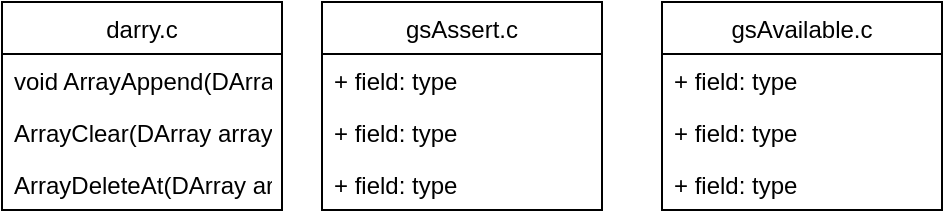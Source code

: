 <mxfile version="10.2.1" type="device"><diagram id="u8eZ7AuyA00ZjKodqYQn" name="common"><mxGraphModel dx="532" dy="461" grid="1" gridSize="10" guides="0" tooltips="1" connect="1" arrows="1" fold="1" page="1" pageScale="1" pageWidth="827" pageHeight="1169" math="0" shadow="0"><root><mxCell id="0"/><mxCell id="1" parent="0"/><mxCell id="M8sIAEzuTc1qRZKDdkrI-13" value="gsAssert.c" style="swimlane;fontStyle=0;childLayout=stackLayout;horizontal=1;startSize=26;fillColor=none;horizontalStack=0;resizeParent=1;resizeParentMax=0;resizeLast=0;collapsible=1;marginBottom=0;fontColor=#000000;" vertex="1" parent="1"><mxGeometry x="240" y="120" width="140" height="104" as="geometry"/></mxCell><mxCell id="M8sIAEzuTc1qRZKDdkrI-14" value="+ field: type" style="text;strokeColor=none;fillColor=none;align=left;verticalAlign=top;spacingLeft=4;spacingRight=4;overflow=hidden;rotatable=0;points=[[0,0.5],[1,0.5]];portConstraint=eastwest;" vertex="1" parent="M8sIAEzuTc1qRZKDdkrI-13"><mxGeometry y="26" width="140" height="26" as="geometry"/></mxCell><mxCell id="M8sIAEzuTc1qRZKDdkrI-15" value="+ field: type" style="text;strokeColor=none;fillColor=none;align=left;verticalAlign=top;spacingLeft=4;spacingRight=4;overflow=hidden;rotatable=0;points=[[0,0.5],[1,0.5]];portConstraint=eastwest;" vertex="1" parent="M8sIAEzuTc1qRZKDdkrI-13"><mxGeometry y="52" width="140" height="26" as="geometry"/></mxCell><mxCell id="M8sIAEzuTc1qRZKDdkrI-16" value="+ field: type" style="text;strokeColor=none;fillColor=none;align=left;verticalAlign=top;spacingLeft=4;spacingRight=4;overflow=hidden;rotatable=0;points=[[0,0.5],[1,0.5]];portConstraint=eastwest;" vertex="1" parent="M8sIAEzuTc1qRZKDdkrI-13"><mxGeometry y="78" width="140" height="26" as="geometry"/></mxCell><mxCell id="M8sIAEzuTc1qRZKDdkrI-23" value="darry.c" style="swimlane;fontStyle=0;childLayout=stackLayout;horizontal=1;startSize=26;fillColor=none;horizontalStack=0;resizeParent=1;resizeParentMax=0;resizeLast=0;collapsible=1;marginBottom=0;fontColor=#000000;" vertex="1" parent="1"><mxGeometry x="80" y="120" width="140" height="104" as="geometry"/></mxCell><mxCell id="M8sIAEzuTc1qRZKDdkrI-24" value="void ArrayAppend(DArray array, const void *newElem)" style="text;strokeColor=none;fillColor=none;align=left;verticalAlign=top;spacingLeft=4;spacingRight=4;overflow=hidden;rotatable=0;points=[[0,0.5],[1,0.5]];portConstraint=eastwest;" vertex="1" parent="M8sIAEzuTc1qRZKDdkrI-23"><mxGeometry y="26" width="140" height="26" as="geometry"/></mxCell><mxCell id="M8sIAEzuTc1qRZKDdkrI-25" value="ArrayClear(DArray array)" style="text;strokeColor=none;fillColor=none;align=left;verticalAlign=top;spacingLeft=4;spacingRight=4;overflow=hidden;rotatable=0;points=[[0,0.5],[1,0.5]];portConstraint=eastwest;" vertex="1" parent="M8sIAEzuTc1qRZKDdkrI-23"><mxGeometry y="52" width="140" height="26" as="geometry"/></mxCell><mxCell id="M8sIAEzuTc1qRZKDdkrI-26" value="ArrayDeleteAt(DArray array, int n)" style="text;strokeColor=none;fillColor=none;align=left;verticalAlign=top;spacingLeft=4;spacingRight=4;overflow=hidden;rotatable=0;points=[[0,0.5],[1,0.5]];portConstraint=eastwest;" vertex="1" parent="M8sIAEzuTc1qRZKDdkrI-23"><mxGeometry y="78" width="140" height="26" as="geometry"/></mxCell><mxCell id="M8sIAEzuTc1qRZKDdkrI-30" value="gsAvailable.c" style="swimlane;fontStyle=0;childLayout=stackLayout;horizontal=1;startSize=26;fillColor=none;horizontalStack=0;resizeParent=1;resizeParentMax=0;resizeLast=0;collapsible=1;marginBottom=0;fontColor=#000000;" vertex="1" parent="1"><mxGeometry x="410" y="120" width="140" height="104" as="geometry"/></mxCell><mxCell id="M8sIAEzuTc1qRZKDdkrI-31" value="+ field: type" style="text;strokeColor=none;fillColor=none;align=left;verticalAlign=top;spacingLeft=4;spacingRight=4;overflow=hidden;rotatable=0;points=[[0,0.5],[1,0.5]];portConstraint=eastwest;" vertex="1" parent="M8sIAEzuTc1qRZKDdkrI-30"><mxGeometry y="26" width="140" height="26" as="geometry"/></mxCell><mxCell id="M8sIAEzuTc1qRZKDdkrI-32" value="+ field: type" style="text;strokeColor=none;fillColor=none;align=left;verticalAlign=top;spacingLeft=4;spacingRight=4;overflow=hidden;rotatable=0;points=[[0,0.5],[1,0.5]];portConstraint=eastwest;" vertex="1" parent="M8sIAEzuTc1qRZKDdkrI-30"><mxGeometry y="52" width="140" height="26" as="geometry"/></mxCell><mxCell id="M8sIAEzuTc1qRZKDdkrI-33" value="+ field: type" style="text;strokeColor=none;fillColor=none;align=left;verticalAlign=top;spacingLeft=4;spacingRight=4;overflow=hidden;rotatable=0;points=[[0,0.5],[1,0.5]];portConstraint=eastwest;" vertex="1" parent="M8sIAEzuTc1qRZKDdkrI-30"><mxGeometry y="78" width="140" height="26" as="geometry"/></mxCell></root></mxGraphModel></diagram></mxfile>